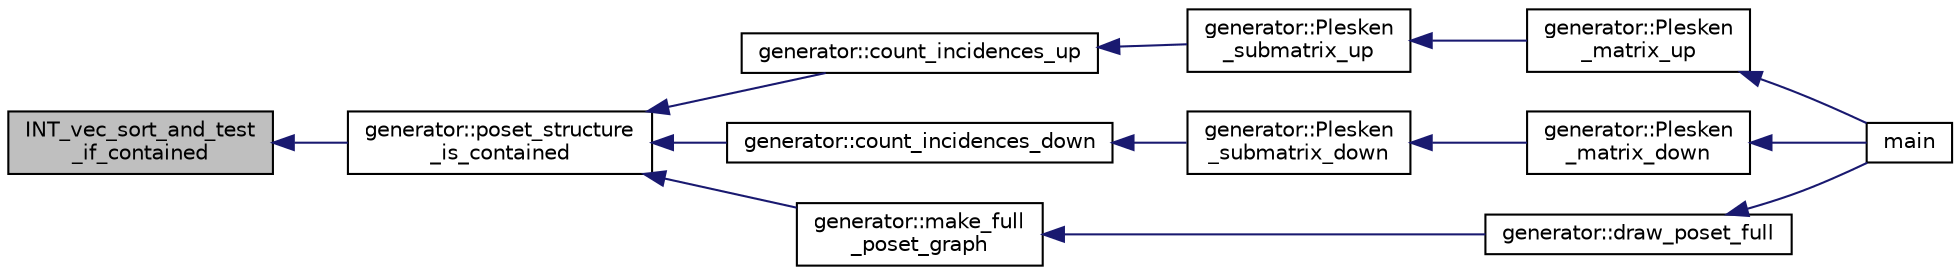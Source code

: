 digraph "INT_vec_sort_and_test_if_contained"
{
  edge [fontname="Helvetica",fontsize="10",labelfontname="Helvetica",labelfontsize="10"];
  node [fontname="Helvetica",fontsize="10",shape=record];
  rankdir="LR";
  Node7096 [label="INT_vec_sort_and_test\l_if_contained",height=0.2,width=0.4,color="black", fillcolor="grey75", style="filled", fontcolor="black"];
  Node7096 -> Node7097 [dir="back",color="midnightblue",fontsize="10",style="solid",fontname="Helvetica"];
  Node7097 [label="generator::poset_structure\l_is_contained",height=0.2,width=0.4,color="black", fillcolor="white", style="filled",URL="$d7/d73/classgenerator.html#a7744526e5820dc107488bbf0aa10a1db"];
  Node7097 -> Node7098 [dir="back",color="midnightblue",fontsize="10",style="solid",fontname="Helvetica"];
  Node7098 [label="generator::count_incidences_up",height=0.2,width=0.4,color="black", fillcolor="white", style="filled",URL="$d7/d73/classgenerator.html#a9d833d8494072c07de28b8f0e9b8155d"];
  Node7098 -> Node7099 [dir="back",color="midnightblue",fontsize="10",style="solid",fontname="Helvetica"];
  Node7099 [label="generator::Plesken\l_submatrix_up",height=0.2,width=0.4,color="black", fillcolor="white", style="filled",URL="$d7/d73/classgenerator.html#ad3d2ebc7da6268d878c5acfc5feefca5"];
  Node7099 -> Node7100 [dir="back",color="midnightblue",fontsize="10",style="solid",fontname="Helvetica"];
  Node7100 [label="generator::Plesken\l_matrix_up",height=0.2,width=0.4,color="black", fillcolor="white", style="filled",URL="$d7/d73/classgenerator.html#a5944c65399c201b426ea3ab2eb7cfa6e"];
  Node7100 -> Node7101 [dir="back",color="midnightblue",fontsize="10",style="solid",fontname="Helvetica"];
  Node7101 [label="main",height=0.2,width=0.4,color="black", fillcolor="white", style="filled",URL="$de/d2d/graph_2graph_8_c.html#a217dbf8b442f20279ea00b898af96f52"];
  Node7097 -> Node7102 [dir="back",color="midnightblue",fontsize="10",style="solid",fontname="Helvetica"];
  Node7102 [label="generator::count_incidences_down",height=0.2,width=0.4,color="black", fillcolor="white", style="filled",URL="$d7/d73/classgenerator.html#aef9312d2eab8e5ff47228fc5cdab3262"];
  Node7102 -> Node7103 [dir="back",color="midnightblue",fontsize="10",style="solid",fontname="Helvetica"];
  Node7103 [label="generator::Plesken\l_submatrix_down",height=0.2,width=0.4,color="black", fillcolor="white", style="filled",URL="$d7/d73/classgenerator.html#a8671e3798fb19accfa92c41d7389a8eb"];
  Node7103 -> Node7104 [dir="back",color="midnightblue",fontsize="10",style="solid",fontname="Helvetica"];
  Node7104 [label="generator::Plesken\l_matrix_down",height=0.2,width=0.4,color="black", fillcolor="white", style="filled",URL="$d7/d73/classgenerator.html#aa1ae9d8cbaa9d7012e7796499e4c93e9"];
  Node7104 -> Node7101 [dir="back",color="midnightblue",fontsize="10",style="solid",fontname="Helvetica"];
  Node7097 -> Node7105 [dir="back",color="midnightblue",fontsize="10",style="solid",fontname="Helvetica"];
  Node7105 [label="generator::make_full\l_poset_graph",height=0.2,width=0.4,color="black", fillcolor="white", style="filled",URL="$d7/d73/classgenerator.html#ab6415c4a8fbcc54c470448935a95aa56"];
  Node7105 -> Node7106 [dir="back",color="midnightblue",fontsize="10",style="solid",fontname="Helvetica"];
  Node7106 [label="generator::draw_poset_full",height=0.2,width=0.4,color="black", fillcolor="white", style="filled",URL="$d7/d73/classgenerator.html#a6f7f90e50993905db31342536ac59d8c"];
  Node7106 -> Node7101 [dir="back",color="midnightblue",fontsize="10",style="solid",fontname="Helvetica"];
}
